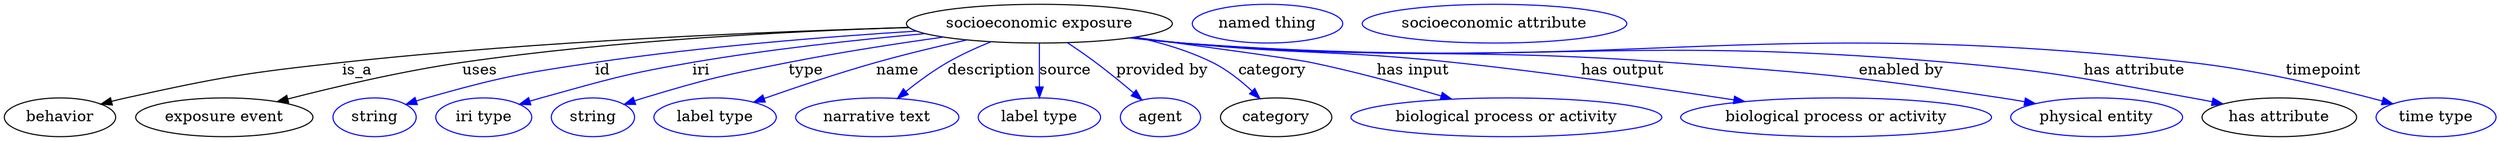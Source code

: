 digraph {
	graph [bb="0,0,2301.6,123"];
	node [label="\N"];
	"socioeconomic exposure"	[height=0.5,
		label="socioeconomic exposure",
		pos="955.35,105",
		width=3.4122];
	behavior	[height=0.5,
		pos="51.345,18",
		width=1.4263];
	"socioeconomic exposure" -> behavior	[label=is_a,
		lp="325.35,61.5",
		pos="e,88.948,30.353 834.85,101.38 705.22,97.643 493.19,88.884 311.35,69 221.79,59.208 199.27,55.644 111.35,36 107.24,35.084 103.01,34.055 \
98.771,32.968"];
	"exposure event"	[height=0.5,
		pos="202.35,18",
		width=2.2748];
	"socioeconomic exposure" -> "exposure event"	[label=uses,
		lp="437.85,61.5",
		pos="e,251.07,32.469 834.68,101.56 726.07,98.066 562.35,89.584 421.35,69 366.39,60.978 304.81,46.408 260.98,35.058"];
	id	[color=blue,
		height=0.5,
		label=string,
		pos="340.35,18",
		width=1.0652];
	"socioeconomic exposure" -> id	[color=blue,
		label=id,
		lp="551.35,61.5",
		pos="e,369.34,29.96 841.52,98.093 758.77,92.879 644.23,83.761 544.35,69 474.24,58.64 456.56,55.205 388.35,36 385.24,35.126 382.04,34.155 \
378.85,33.133",
		style=solid];
	iri	[color=blue,
		height=0.5,
		label="iri type",
		pos="441.35,18",
		width=1.2277];
	"socioeconomic exposure" -> iri	[color=blue,
		label=iri,
		lp="642.35,61.5",
		pos="e,474.65,29.896 849.34,95.783 786.56,90.086 705.61,81.295 634.35,69 571.77,58.205 556.56,52.878 495.35,36 491.77,35.015 488.08,33.951 \
484.38,32.852",
		style=solid];
	type	[color=blue,
		height=0.5,
		label=string,
		pos="542.35,18",
		width=1.0652];
	"socioeconomic exposure" -> type	[color=blue,
		label=type,
		lp="739.35,61.5",
		pos="e,571.27,30.003 866.33,92.52 823.02,86.439 770.29,78.302 723.35,69 663.18,57.079 648.04,53.789 589.35,36 586.58,35.162 583.74,34.255 \
580.89,33.311",
		style=solid];
	name	[color=blue,
		height=0.5,
		label="label type",
		pos="655.35,18",
		width=1.5707];
	"socioeconomic exposure" -> name	[color=blue,
		label=name,
		lp="824.35,61.5",
		pos="e,691.17,32.101 888.09,89.864 861.82,83.964 831.53,76.694 804.35,69 769.2,59.054 730.07,45.838 700.73,35.491",
		style=solid];
	description	[color=blue,
		height=0.5,
		label="narrative text",
		pos="805.35,18",
		width=2.0943];
	"socioeconomic exposure" -> description	[color=blue,
		label=description,
		lp="910.85,61.5",
		pos="e,824.02,35.515 910.61,88.166 897.3,82.776 882.93,76.256 870.35,69 856.95,61.273 843.22,51.1 831.85,41.949",
		style=solid];
	source	[color=blue,
		height=0.5,
		label="label type",
		pos="955.35,18",
		width=1.5707];
	"socioeconomic exposure" -> source	[color=blue,
		label=source,
		lp="979.35,61.5",
		pos="e,955.35,36.175 955.35,86.799 955.35,75.163 955.35,59.548 955.35,46.237",
		style=solid];
	"provided by"	[color=blue,
		height=0.5,
		label=agent,
		pos="1067.3,18",
		width=1.0291];
	"socioeconomic exposure" -> "provided by"	[color=blue,
		label="provided by",
		lp="1068.8,61.5",
		pos="e,1050.1,34.142 981.36,87.243 989.78,81.623 999.08,75.204 1007.3,69 1019.2,60.117 1031.8,49.717 1042.5,40.71",
		style=solid];
	category	[height=0.5,
		pos="1173.3,18",
		width=1.4263];
	"socioeconomic exposure" -> category	[color=blue,
		label=category,
		lp="1169.8,61.5",
		pos="e,1158.7,35.37 1044.8,92.566 1068.5,87.38 1093.6,79.867 1115.3,69 1128.6,62.37 1141.3,52.023 1151.5,42.458",
		style=solid];
	"has input"	[color=blue,
		height=0.5,
		label="biological process or activity",
		pos="1386.3,18",
		width=3.9899];
	"socioeconomic exposure" -> "has input"	[color=blue,
		label="has input",
		lp="1299.8,61.5",
		pos="e,1335.7,34.907 1042.8,92.325 1108.4,83.474 1189.5,72.29 1205.3,69 1246.1,60.566 1291.1,48.129 1326.1,37.769",
		style=solid];
	"has output"	[color=blue,
		height=0.5,
		label="biological process or activity",
		pos="1691.3,18",
		width=3.9899];
	"socioeconomic exposure" -> "has output"	[color=blue,
		label="has output",
		lp="1493.8,61.5",
		pos="e,1606.8,32.61 1041.6,92.093 1056.5,90.239 1071.9,88.459 1086.3,87 1197.6,75.799 1226.1,80.828 1337.3,69 1425.4,59.631 1525.3,45.167 \
1596.5,34.201",
		style=solid];
	"enabled by"	[color=blue,
		height=0.5,
		label="physical entity",
		pos="1932.3,18",
		width=2.2026];
	"socioeconomic exposure" -> "enabled by"	[color=blue,
		label="enabled by",
		lp="1751.8,61.5",
		pos="e,1875.7,30.677 1039.8,91.919 1055.3,90.027 1071.3,88.278 1086.3,87 1285.8,70.104 1336.7,83.67 1536.3,69 1673.6,58.91 1708.2,56.408 \
1844.3,36 1851.2,34.977 1858.3,33.799 1865.3,32.549",
		style=solid];
	"has attribute"	[height=0.5,
		pos="2101.3,18",
		width=1.9859];
	"socioeconomic exposure" -> "has attribute"	[color=blue,
		label="has attribute",
		lp="1967.3,61.5",
		pos="e,2049.1,30.445 1039.1,91.822 1054.8,89.915 1071,88.185 1086.3,87 1400.6,62.685 1481.3,95.92 1795.3,69 1896,60.369 1920.8,53.722 \
2020.3,36 2026.5,34.909 2032.8,33.7 2039.2,32.445",
		style=solid];
	timepoint	[color=blue,
		height=0.5,
		label="time type",
		pos="2246.3,18",
		width=1.5346];
	"socioeconomic exposure" -> timepoint	[color=blue,
		label=timepoint,
		lp="2142.3,61.5",
		pos="e,2206.4,30.468 1039.1,91.746 1054.7,89.846 1071,88.139 1086.3,87 1292.9,71.648 1812.4,91.644 2018.3,69 2080.6,62.149 2150.9,45.328 \
2196.7,33.083",
		style=solid];
	"named thing_category"	[color=blue,
		height=0.5,
		label="named thing",
		pos="1165.3,105",
		width=1.9318];
	"socioeconomic exposure_has attribute"	[color=blue,
		height=0.5,
		label="socioeconomic attribute",
		pos="1375.3,105",
		width=3.3941];
}
